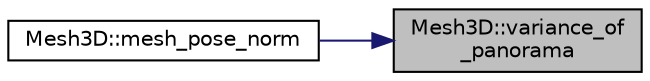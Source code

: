 digraph "Mesh3D::variance_of_panorama"
{
 // LATEX_PDF_SIZE
  edge [fontname="Helvetica",fontsize="10",labelfontname="Helvetica",labelfontsize="10"];
  node [fontname="Helvetica",fontsize="10",shape=record];
  rankdir="RL";
  Node1 [label="Mesh3D::variance_of\l_panorama",height=0.2,width=0.4,color="black", fillcolor="grey75", style="filled", fontcolor="black",tooltip="Compute variance of PANORAMA representation."];
  Node1 -> Node2 [dir="back",color="midnightblue",fontsize="10",style="solid",fontname="Helvetica"];
  Node2 [label="Mesh3D::mesh_pose_norm",height=0.2,width=0.4,color="black", fillcolor="white", style="filled",URL="$classMesh3D.html#a46b3dc7efd61e25fb9f157b7b3592747",tooltip="Compute the normalized pose of 3d mesh."];
}

